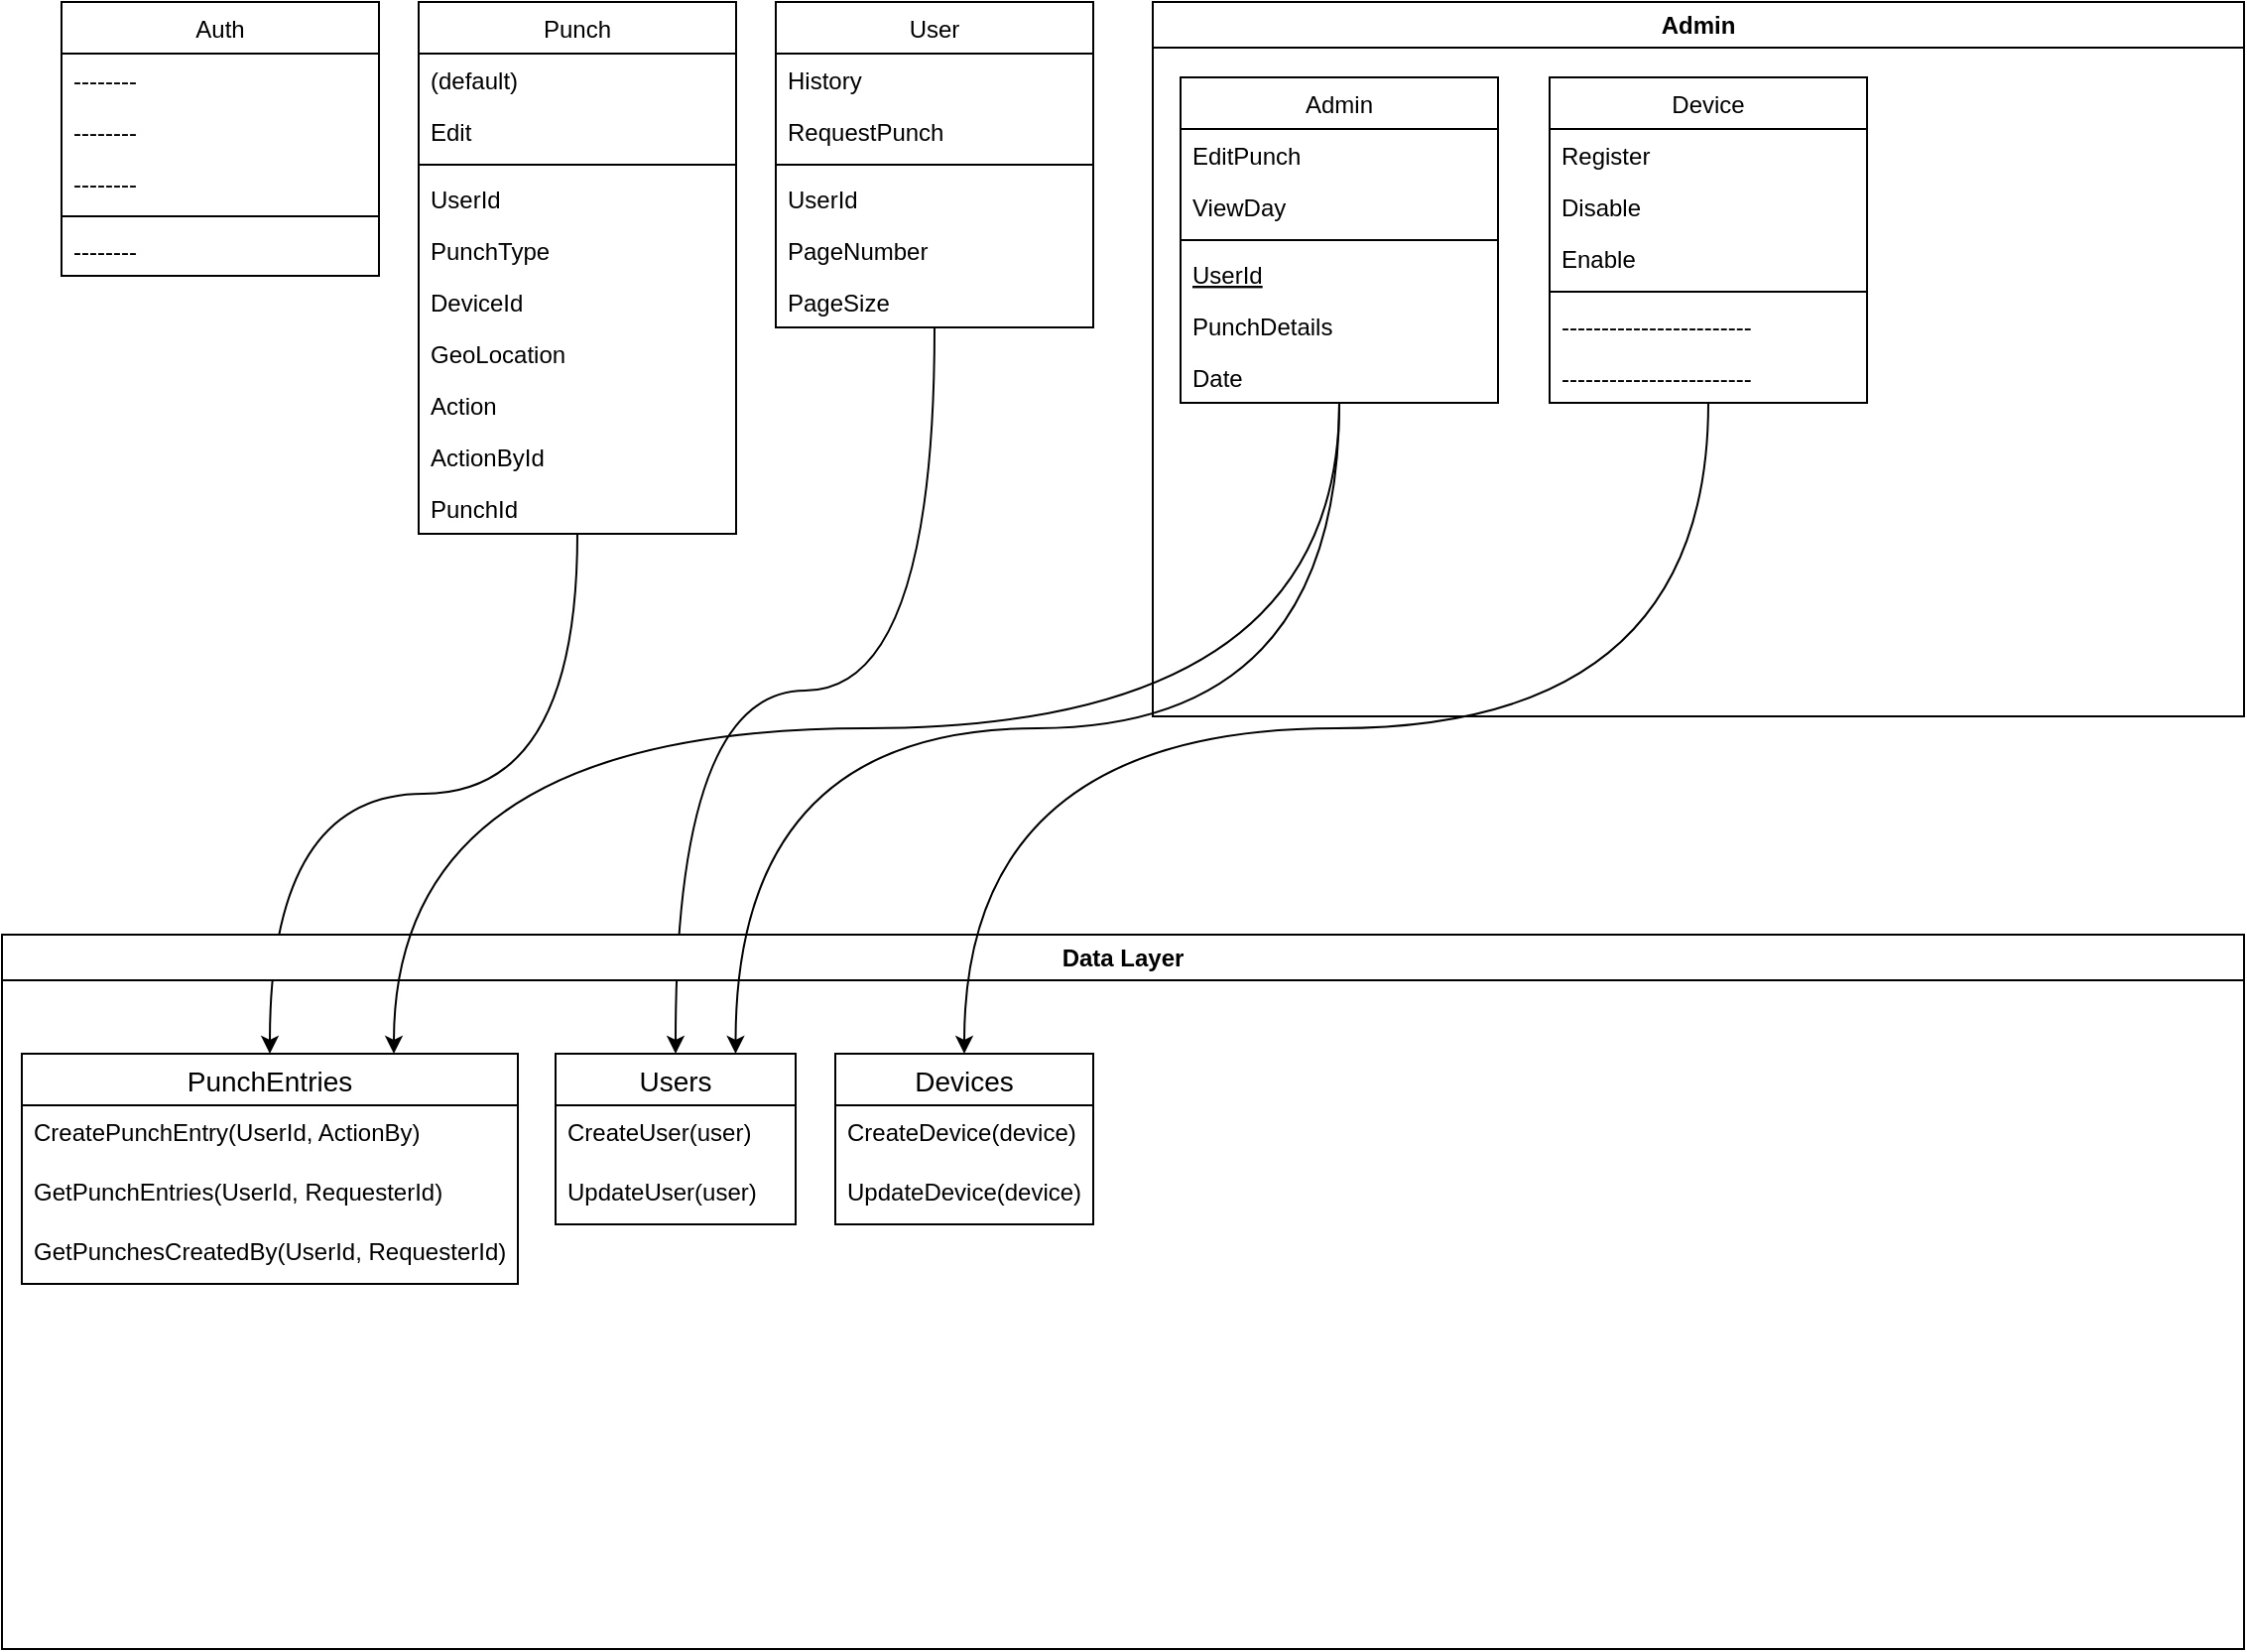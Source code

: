 <mxfile version="22.1.11" type="github">
  <diagram id="C5RBs43oDa-KdzZeNtuy" name="Page-1">
    <mxGraphModel dx="1386" dy="785" grid="1" gridSize="10" guides="1" tooltips="1" connect="1" arrows="1" fold="1" page="1" pageScale="1" pageWidth="827" pageHeight="1169" math="0" shadow="0">
      <root>
        <mxCell id="WIyWlLk6GJQsqaUBKTNV-0" />
        <mxCell id="WIyWlLk6GJQsqaUBKTNV-1" parent="WIyWlLk6GJQsqaUBKTNV-0" />
        <mxCell id="zkfFHV4jXpPFQw0GAbJ--0" value="Auth" style="swimlane;fontStyle=0;align=center;verticalAlign=top;childLayout=stackLayout;horizontal=1;startSize=26;horizontalStack=0;resizeParent=1;resizeLast=0;collapsible=1;marginBottom=0;rounded=0;shadow=0;strokeWidth=1;" parent="WIyWlLk6GJQsqaUBKTNV-1" vertex="1">
          <mxGeometry x="40" y="110" width="160" height="138" as="geometry">
            <mxRectangle x="230" y="140" width="160" height="26" as="alternateBounds" />
          </mxGeometry>
        </mxCell>
        <mxCell id="zkfFHV4jXpPFQw0GAbJ--1" value="--------" style="text;align=left;verticalAlign=top;spacingLeft=4;spacingRight=4;overflow=hidden;rotatable=0;points=[[0,0.5],[1,0.5]];portConstraint=eastwest;" parent="zkfFHV4jXpPFQw0GAbJ--0" vertex="1">
          <mxGeometry y="26" width="160" height="26" as="geometry" />
        </mxCell>
        <mxCell id="zkfFHV4jXpPFQw0GAbJ--2" value="--------" style="text;align=left;verticalAlign=top;spacingLeft=4;spacingRight=4;overflow=hidden;rotatable=0;points=[[0,0.5],[1,0.5]];portConstraint=eastwest;rounded=0;shadow=0;html=0;" parent="zkfFHV4jXpPFQw0GAbJ--0" vertex="1">
          <mxGeometry y="52" width="160" height="26" as="geometry" />
        </mxCell>
        <mxCell id="zkfFHV4jXpPFQw0GAbJ--3" value="--------" style="text;align=left;verticalAlign=top;spacingLeft=4;spacingRight=4;overflow=hidden;rotatable=0;points=[[0,0.5],[1,0.5]];portConstraint=eastwest;rounded=0;shadow=0;html=0;" parent="zkfFHV4jXpPFQw0GAbJ--0" vertex="1">
          <mxGeometry y="78" width="160" height="26" as="geometry" />
        </mxCell>
        <mxCell id="zkfFHV4jXpPFQw0GAbJ--4" value="" style="line;html=1;strokeWidth=1;align=left;verticalAlign=middle;spacingTop=-1;spacingLeft=3;spacingRight=3;rotatable=0;labelPosition=right;points=[];portConstraint=eastwest;" parent="zkfFHV4jXpPFQw0GAbJ--0" vertex="1">
          <mxGeometry y="104" width="160" height="8" as="geometry" />
        </mxCell>
        <mxCell id="zkfFHV4jXpPFQw0GAbJ--5" value="--------" style="text;align=left;verticalAlign=top;spacingLeft=4;spacingRight=4;overflow=hidden;rotatable=0;points=[[0,0.5],[1,0.5]];portConstraint=eastwest;" parent="zkfFHV4jXpPFQw0GAbJ--0" vertex="1">
          <mxGeometry y="112" width="160" height="26" as="geometry" />
        </mxCell>
        <mxCell id="sTooa6YYj9UXJU2rPY_w-57" style="edgeStyle=orthogonalEdgeStyle;orthogonalLoop=1;jettySize=auto;html=1;exitX=0.5;exitY=1;exitDx=0;exitDy=0;entryX=0.5;entryY=0;entryDx=0;entryDy=0;curved=1;" edge="1" parent="WIyWlLk6GJQsqaUBKTNV-1" source="zkfFHV4jXpPFQw0GAbJ--17" target="sTooa6YYj9UXJU2rPY_w-53">
          <mxGeometry relative="1" as="geometry" />
        </mxCell>
        <mxCell id="zkfFHV4jXpPFQw0GAbJ--17" value="Punch" style="swimlane;fontStyle=0;align=center;verticalAlign=top;childLayout=stackLayout;horizontal=1;startSize=26;horizontalStack=0;resizeParent=1;resizeLast=0;collapsible=1;marginBottom=0;rounded=0;shadow=0;strokeWidth=1;" parent="WIyWlLk6GJQsqaUBKTNV-1" vertex="1">
          <mxGeometry x="220" y="110" width="160" height="268" as="geometry">
            <mxRectangle x="550" y="140" width="160" height="26" as="alternateBounds" />
          </mxGeometry>
        </mxCell>
        <mxCell id="zkfFHV4jXpPFQw0GAbJ--18" value="(default)" style="text;align=left;verticalAlign=top;spacingLeft=4;spacingRight=4;overflow=hidden;rotatable=0;points=[[0,0.5],[1,0.5]];portConstraint=eastwest;" parent="zkfFHV4jXpPFQw0GAbJ--17" vertex="1">
          <mxGeometry y="26" width="160" height="26" as="geometry" />
        </mxCell>
        <mxCell id="zkfFHV4jXpPFQw0GAbJ--19" value="Edit" style="text;align=left;verticalAlign=top;spacingLeft=4;spacingRight=4;overflow=hidden;rotatable=0;points=[[0,0.5],[1,0.5]];portConstraint=eastwest;rounded=0;shadow=0;html=0;" parent="zkfFHV4jXpPFQw0GAbJ--17" vertex="1">
          <mxGeometry y="52" width="160" height="26" as="geometry" />
        </mxCell>
        <mxCell id="zkfFHV4jXpPFQw0GAbJ--23" value="" style="line;html=1;strokeWidth=1;align=left;verticalAlign=middle;spacingTop=-1;spacingLeft=3;spacingRight=3;rotatable=0;labelPosition=right;points=[];portConstraint=eastwest;" parent="zkfFHV4jXpPFQw0GAbJ--17" vertex="1">
          <mxGeometry y="78" width="160" height="8" as="geometry" />
        </mxCell>
        <mxCell id="zkfFHV4jXpPFQw0GAbJ--24" value="UserId" style="text;align=left;verticalAlign=top;spacingLeft=4;spacingRight=4;overflow=hidden;rotatable=0;points=[[0,0.5],[1,0.5]];portConstraint=eastwest;" parent="zkfFHV4jXpPFQw0GAbJ--17" vertex="1">
          <mxGeometry y="86" width="160" height="26" as="geometry" />
        </mxCell>
        <mxCell id="zkfFHV4jXpPFQw0GAbJ--25" value="PunchType" style="text;align=left;verticalAlign=top;spacingLeft=4;spacingRight=4;overflow=hidden;rotatable=0;points=[[0,0.5],[1,0.5]];portConstraint=eastwest;" parent="zkfFHV4jXpPFQw0GAbJ--17" vertex="1">
          <mxGeometry y="112" width="160" height="26" as="geometry" />
        </mxCell>
        <mxCell id="sTooa6YYj9UXJU2rPY_w-22" value="DeviceId" style="text;align=left;verticalAlign=top;spacingLeft=4;spacingRight=4;overflow=hidden;rotatable=0;points=[[0,0.5],[1,0.5]];portConstraint=eastwest;" vertex="1" parent="zkfFHV4jXpPFQw0GAbJ--17">
          <mxGeometry y="138" width="160" height="26" as="geometry" />
        </mxCell>
        <mxCell id="sTooa6YYj9UXJU2rPY_w-23" value="GeoLocation" style="text;align=left;verticalAlign=top;spacingLeft=4;spacingRight=4;overflow=hidden;rotatable=0;points=[[0,0.5],[1,0.5]];portConstraint=eastwest;" vertex="1" parent="zkfFHV4jXpPFQw0GAbJ--17">
          <mxGeometry y="164" width="160" height="26" as="geometry" />
        </mxCell>
        <mxCell id="sTooa6YYj9UXJU2rPY_w-24" value="Action" style="text;align=left;verticalAlign=top;spacingLeft=4;spacingRight=4;overflow=hidden;rotatable=0;points=[[0,0.5],[1,0.5]];portConstraint=eastwest;" vertex="1" parent="zkfFHV4jXpPFQw0GAbJ--17">
          <mxGeometry y="190" width="160" height="26" as="geometry" />
        </mxCell>
        <mxCell id="sTooa6YYj9UXJU2rPY_w-25" value="ActionById" style="text;align=left;verticalAlign=top;spacingLeft=4;spacingRight=4;overflow=hidden;rotatable=0;points=[[0,0.5],[1,0.5]];portConstraint=eastwest;" vertex="1" parent="zkfFHV4jXpPFQw0GAbJ--17">
          <mxGeometry y="216" width="160" height="26" as="geometry" />
        </mxCell>
        <mxCell id="sTooa6YYj9UXJU2rPY_w-26" value="PunchId" style="text;align=left;verticalAlign=top;spacingLeft=4;spacingRight=4;overflow=hidden;rotatable=0;points=[[0,0.5],[1,0.5]];portConstraint=eastwest;" vertex="1" parent="zkfFHV4jXpPFQw0GAbJ--17">
          <mxGeometry y="242" width="160" height="26" as="geometry" />
        </mxCell>
        <mxCell id="sTooa6YYj9UXJU2rPY_w-63" style="edgeStyle=orthogonalEdgeStyle;orthogonalLoop=1;jettySize=auto;html=1;exitX=0.5;exitY=1;exitDx=0;exitDy=0;entryX=0.5;entryY=0;entryDx=0;entryDy=0;curved=1;" edge="1" parent="WIyWlLk6GJQsqaUBKTNV-1" source="sTooa6YYj9UXJU2rPY_w-2" target="sTooa6YYj9UXJU2rPY_w-58">
          <mxGeometry relative="1" as="geometry" />
        </mxCell>
        <mxCell id="sTooa6YYj9UXJU2rPY_w-2" value="User" style="swimlane;fontStyle=0;align=center;verticalAlign=top;childLayout=stackLayout;horizontal=1;startSize=26;horizontalStack=0;resizeParent=1;resizeLast=0;collapsible=1;marginBottom=0;rounded=0;shadow=0;strokeWidth=1;" vertex="1" parent="WIyWlLk6GJQsqaUBKTNV-1">
          <mxGeometry x="400" y="110" width="160" height="164" as="geometry">
            <mxRectangle x="130" y="380" width="160" height="26" as="alternateBounds" />
          </mxGeometry>
        </mxCell>
        <mxCell id="sTooa6YYj9UXJU2rPY_w-3" value="History" style="text;align=left;verticalAlign=top;spacingLeft=4;spacingRight=4;overflow=hidden;rotatable=0;points=[[0,0.5],[1,0.5]];portConstraint=eastwest;" vertex="1" parent="sTooa6YYj9UXJU2rPY_w-2">
          <mxGeometry y="26" width="160" height="26" as="geometry" />
        </mxCell>
        <mxCell id="sTooa6YYj9UXJU2rPY_w-4" value="RequestPunch" style="text;align=left;verticalAlign=top;spacingLeft=4;spacingRight=4;overflow=hidden;rotatable=0;points=[[0,0.5],[1,0.5]];portConstraint=eastwest;rounded=0;shadow=0;html=0;" vertex="1" parent="sTooa6YYj9UXJU2rPY_w-2">
          <mxGeometry y="52" width="160" height="26" as="geometry" />
        </mxCell>
        <mxCell id="sTooa6YYj9UXJU2rPY_w-5" value="" style="line;html=1;strokeWidth=1;align=left;verticalAlign=middle;spacingTop=-1;spacingLeft=3;spacingRight=3;rotatable=0;labelPosition=right;points=[];portConstraint=eastwest;" vertex="1" parent="sTooa6YYj9UXJU2rPY_w-2">
          <mxGeometry y="78" width="160" height="8" as="geometry" />
        </mxCell>
        <mxCell id="sTooa6YYj9UXJU2rPY_w-6" value="UserId" style="text;align=left;verticalAlign=top;spacingLeft=4;spacingRight=4;overflow=hidden;rotatable=0;points=[[0,0.5],[1,0.5]];portConstraint=eastwest;fontStyle=0" vertex="1" parent="sTooa6YYj9UXJU2rPY_w-2">
          <mxGeometry y="86" width="160" height="26" as="geometry" />
        </mxCell>
        <mxCell id="sTooa6YYj9UXJU2rPY_w-7" value="PageNumber" style="text;align=left;verticalAlign=top;spacingLeft=4;spacingRight=4;overflow=hidden;rotatable=0;points=[[0,0.5],[1,0.5]];portConstraint=eastwest;" vertex="1" parent="sTooa6YYj9UXJU2rPY_w-2">
          <mxGeometry y="112" width="160" height="26" as="geometry" />
        </mxCell>
        <mxCell id="sTooa6YYj9UXJU2rPY_w-8" value="PageSize" style="text;align=left;verticalAlign=top;spacingLeft=4;spacingRight=4;overflow=hidden;rotatable=0;points=[[0,0.5],[1,0.5]];portConstraint=eastwest;" vertex="1" parent="sTooa6YYj9UXJU2rPY_w-2">
          <mxGeometry y="138" width="160" height="26" as="geometry" />
        </mxCell>
        <mxCell id="sTooa6YYj9UXJU2rPY_w-28" value="Admin" style="swimlane;whiteSpace=wrap;html=1;" vertex="1" parent="WIyWlLk6GJQsqaUBKTNV-1">
          <mxGeometry x="590" y="110" width="550" height="360" as="geometry" />
        </mxCell>
        <mxCell id="sTooa6YYj9UXJU2rPY_w-9" value="Admin" style="swimlane;fontStyle=0;align=center;verticalAlign=top;childLayout=stackLayout;horizontal=1;startSize=26;horizontalStack=0;resizeParent=1;resizeLast=0;collapsible=1;marginBottom=0;rounded=0;shadow=0;strokeWidth=1;" vertex="1" parent="sTooa6YYj9UXJU2rPY_w-28">
          <mxGeometry x="14" y="38" width="160" height="164" as="geometry">
            <mxRectangle x="130" y="380" width="160" height="26" as="alternateBounds" />
          </mxGeometry>
        </mxCell>
        <mxCell id="sTooa6YYj9UXJU2rPY_w-10" value="EditPunch" style="text;align=left;verticalAlign=top;spacingLeft=4;spacingRight=4;overflow=hidden;rotatable=0;points=[[0,0.5],[1,0.5]];portConstraint=eastwest;" vertex="1" parent="sTooa6YYj9UXJU2rPY_w-9">
          <mxGeometry y="26" width="160" height="26" as="geometry" />
        </mxCell>
        <mxCell id="sTooa6YYj9UXJU2rPY_w-11" value="ViewDay" style="text;align=left;verticalAlign=top;spacingLeft=4;spacingRight=4;overflow=hidden;rotatable=0;points=[[0,0.5],[1,0.5]];portConstraint=eastwest;rounded=0;shadow=0;html=0;" vertex="1" parent="sTooa6YYj9UXJU2rPY_w-9">
          <mxGeometry y="52" width="160" height="26" as="geometry" />
        </mxCell>
        <mxCell id="sTooa6YYj9UXJU2rPY_w-12" value="" style="line;html=1;strokeWidth=1;align=left;verticalAlign=middle;spacingTop=-1;spacingLeft=3;spacingRight=3;rotatable=0;labelPosition=right;points=[];portConstraint=eastwest;" vertex="1" parent="sTooa6YYj9UXJU2rPY_w-9">
          <mxGeometry y="78" width="160" height="8" as="geometry" />
        </mxCell>
        <mxCell id="sTooa6YYj9UXJU2rPY_w-13" value="UserId" style="text;align=left;verticalAlign=top;spacingLeft=4;spacingRight=4;overflow=hidden;rotatable=0;points=[[0,0.5],[1,0.5]];portConstraint=eastwest;fontStyle=4" vertex="1" parent="sTooa6YYj9UXJU2rPY_w-9">
          <mxGeometry y="86" width="160" height="26" as="geometry" />
        </mxCell>
        <mxCell id="sTooa6YYj9UXJU2rPY_w-14" value="PunchDetails" style="text;align=left;verticalAlign=top;spacingLeft=4;spacingRight=4;overflow=hidden;rotatable=0;points=[[0,0.5],[1,0.5]];portConstraint=eastwest;" vertex="1" parent="sTooa6YYj9UXJU2rPY_w-9">
          <mxGeometry y="112" width="160" height="26" as="geometry" />
        </mxCell>
        <mxCell id="sTooa6YYj9UXJU2rPY_w-27" value="Date" style="text;align=left;verticalAlign=top;spacingLeft=4;spacingRight=4;overflow=hidden;rotatable=0;points=[[0,0.5],[1,0.5]];portConstraint=eastwest;" vertex="1" parent="sTooa6YYj9UXJU2rPY_w-9">
          <mxGeometry y="138" width="160" height="26" as="geometry" />
        </mxCell>
        <mxCell id="sTooa6YYj9UXJU2rPY_w-15" value="Device" style="swimlane;fontStyle=0;align=center;verticalAlign=top;childLayout=stackLayout;horizontal=1;startSize=26;horizontalStack=0;resizeParent=1;resizeLast=0;collapsible=1;marginBottom=0;rounded=0;shadow=0;strokeWidth=1;" vertex="1" parent="sTooa6YYj9UXJU2rPY_w-28">
          <mxGeometry x="200" y="38" width="160" height="164" as="geometry">
            <mxRectangle x="130" y="380" width="160" height="26" as="alternateBounds" />
          </mxGeometry>
        </mxCell>
        <mxCell id="sTooa6YYj9UXJU2rPY_w-16" value="Register" style="text;align=left;verticalAlign=top;spacingLeft=4;spacingRight=4;overflow=hidden;rotatable=0;points=[[0,0.5],[1,0.5]];portConstraint=eastwest;" vertex="1" parent="sTooa6YYj9UXJU2rPY_w-15">
          <mxGeometry y="26" width="160" height="26" as="geometry" />
        </mxCell>
        <mxCell id="sTooa6YYj9UXJU2rPY_w-17" value="Disable" style="text;align=left;verticalAlign=top;spacingLeft=4;spacingRight=4;overflow=hidden;rotatable=0;points=[[0,0.5],[1,0.5]];portConstraint=eastwest;rounded=0;shadow=0;html=0;" vertex="1" parent="sTooa6YYj9UXJU2rPY_w-15">
          <mxGeometry y="52" width="160" height="26" as="geometry" />
        </mxCell>
        <mxCell id="sTooa6YYj9UXJU2rPY_w-21" value="Enable" style="text;align=left;verticalAlign=top;spacingLeft=4;spacingRight=4;overflow=hidden;rotatable=0;points=[[0,0.5],[1,0.5]];portConstraint=eastwest;rounded=0;shadow=0;html=0;" vertex="1" parent="sTooa6YYj9UXJU2rPY_w-15">
          <mxGeometry y="78" width="160" height="26" as="geometry" />
        </mxCell>
        <mxCell id="sTooa6YYj9UXJU2rPY_w-18" value="" style="line;html=1;strokeWidth=1;align=left;verticalAlign=middle;spacingTop=-1;spacingLeft=3;spacingRight=3;rotatable=0;labelPosition=right;points=[];portConstraint=eastwest;" vertex="1" parent="sTooa6YYj9UXJU2rPY_w-15">
          <mxGeometry y="104" width="160" height="8" as="geometry" />
        </mxCell>
        <mxCell id="sTooa6YYj9UXJU2rPY_w-19" value="------------------------" style="text;align=left;verticalAlign=top;spacingLeft=4;spacingRight=4;overflow=hidden;rotatable=0;points=[[0,0.5],[1,0.5]];portConstraint=eastwest;fontStyle=0" vertex="1" parent="sTooa6YYj9UXJU2rPY_w-15">
          <mxGeometry y="112" width="160" height="26" as="geometry" />
        </mxCell>
        <mxCell id="sTooa6YYj9UXJU2rPY_w-20" value="------------------------" style="text;align=left;verticalAlign=top;spacingLeft=4;spacingRight=4;overflow=hidden;rotatable=0;points=[[0,0.5],[1,0.5]];portConstraint=eastwest;" vertex="1" parent="sTooa6YYj9UXJU2rPY_w-15">
          <mxGeometry y="138" width="160" height="26" as="geometry" />
        </mxCell>
        <mxCell id="sTooa6YYj9UXJU2rPY_w-38" value="Data Layer" style="swimlane;whiteSpace=wrap;html=1;" vertex="1" parent="WIyWlLk6GJQsqaUBKTNV-1">
          <mxGeometry x="10" y="580" width="1130" height="360" as="geometry" />
        </mxCell>
        <mxCell id="sTooa6YYj9UXJU2rPY_w-53" value="PunchEntries" style="swimlane;fontStyle=0;childLayout=stackLayout;horizontal=1;startSize=26;horizontalStack=0;resizeParent=1;resizeParentMax=0;resizeLast=0;collapsible=1;marginBottom=0;align=center;fontSize=14;" vertex="1" parent="sTooa6YYj9UXJU2rPY_w-38">
          <mxGeometry x="10" y="60" width="250" height="116" as="geometry" />
        </mxCell>
        <mxCell id="sTooa6YYj9UXJU2rPY_w-54" value="CreatePunchEntry(UserId, ActionBy)" style="text;strokeColor=none;fillColor=none;spacingLeft=4;spacingRight=4;overflow=hidden;rotatable=0;points=[[0,0.5],[1,0.5]];portConstraint=eastwest;fontSize=12;whiteSpace=wrap;html=1;" vertex="1" parent="sTooa6YYj9UXJU2rPY_w-53">
          <mxGeometry y="26" width="250" height="30" as="geometry" />
        </mxCell>
        <mxCell id="sTooa6YYj9UXJU2rPY_w-55" value="GetPunchEntries(UserId, RequesterId)" style="text;strokeColor=none;fillColor=none;spacingLeft=4;spacingRight=4;overflow=hidden;rotatable=0;points=[[0,0.5],[1,0.5]];portConstraint=eastwest;fontSize=12;whiteSpace=wrap;html=1;" vertex="1" parent="sTooa6YYj9UXJU2rPY_w-53">
          <mxGeometry y="56" width="250" height="30" as="geometry" />
        </mxCell>
        <mxCell id="sTooa6YYj9UXJU2rPY_w-56" value="GetPunchesCreatedBy(UserId, RequesterId)" style="text;strokeColor=none;fillColor=none;spacingLeft=4;spacingRight=4;overflow=hidden;rotatable=0;points=[[0,0.5],[1,0.5]];portConstraint=eastwest;fontSize=12;whiteSpace=wrap;html=1;" vertex="1" parent="sTooa6YYj9UXJU2rPY_w-53">
          <mxGeometry y="86" width="250" height="30" as="geometry" />
        </mxCell>
        <mxCell id="sTooa6YYj9UXJU2rPY_w-58" value="Users" style="swimlane;fontStyle=0;childLayout=stackLayout;horizontal=1;startSize=26;horizontalStack=0;resizeParent=1;resizeParentMax=0;resizeLast=0;collapsible=1;marginBottom=0;align=center;fontSize=14;" vertex="1" parent="sTooa6YYj9UXJU2rPY_w-38">
          <mxGeometry x="279" y="60" width="121" height="86" as="geometry" />
        </mxCell>
        <mxCell id="sTooa6YYj9UXJU2rPY_w-59" value="CreateUser(user)" style="text;strokeColor=none;fillColor=none;spacingLeft=4;spacingRight=4;overflow=hidden;rotatable=0;points=[[0,0.5],[1,0.5]];portConstraint=eastwest;fontSize=12;whiteSpace=wrap;html=1;" vertex="1" parent="sTooa6YYj9UXJU2rPY_w-58">
          <mxGeometry y="26" width="121" height="30" as="geometry" />
        </mxCell>
        <mxCell id="sTooa6YYj9UXJU2rPY_w-60" value="UpdateUser(user)" style="text;strokeColor=none;fillColor=none;spacingLeft=4;spacingRight=4;overflow=hidden;rotatable=0;points=[[0,0.5],[1,0.5]];portConstraint=eastwest;fontSize=12;whiteSpace=wrap;html=1;" vertex="1" parent="sTooa6YYj9UXJU2rPY_w-58">
          <mxGeometry y="56" width="121" height="30" as="geometry" />
        </mxCell>
        <mxCell id="sTooa6YYj9UXJU2rPY_w-65" value="Devices" style="swimlane;fontStyle=0;childLayout=stackLayout;horizontal=1;startSize=26;horizontalStack=0;resizeParent=1;resizeParentMax=0;resizeLast=0;collapsible=1;marginBottom=0;align=center;fontSize=14;" vertex="1" parent="sTooa6YYj9UXJU2rPY_w-38">
          <mxGeometry x="420" y="60" width="130" height="86" as="geometry" />
        </mxCell>
        <mxCell id="sTooa6YYj9UXJU2rPY_w-66" value="CreateDevice(device)" style="text;strokeColor=none;fillColor=none;spacingLeft=4;spacingRight=4;overflow=hidden;rotatable=0;points=[[0,0.5],[1,0.5]];portConstraint=eastwest;fontSize=12;whiteSpace=wrap;html=1;" vertex="1" parent="sTooa6YYj9UXJU2rPY_w-65">
          <mxGeometry y="26" width="130" height="30" as="geometry" />
        </mxCell>
        <mxCell id="sTooa6YYj9UXJU2rPY_w-67" value="UpdateDevice(device)" style="text;strokeColor=none;fillColor=none;spacingLeft=4;spacingRight=4;overflow=hidden;rotatable=0;points=[[0,0.5],[1,0.5]];portConstraint=eastwest;fontSize=12;whiteSpace=wrap;html=1;" vertex="1" parent="sTooa6YYj9UXJU2rPY_w-65">
          <mxGeometry y="56" width="130" height="30" as="geometry" />
        </mxCell>
        <mxCell id="sTooa6YYj9UXJU2rPY_w-62" style="edgeStyle=orthogonalEdgeStyle;orthogonalLoop=1;jettySize=auto;html=1;exitX=0.5;exitY=1;exitDx=0;exitDy=0;entryX=0.75;entryY=0;entryDx=0;entryDy=0;curved=1;" edge="1" parent="WIyWlLk6GJQsqaUBKTNV-1" source="sTooa6YYj9UXJU2rPY_w-9" target="sTooa6YYj9UXJU2rPY_w-53">
          <mxGeometry relative="1" as="geometry" />
        </mxCell>
        <mxCell id="sTooa6YYj9UXJU2rPY_w-64" style="edgeStyle=orthogonalEdgeStyle;orthogonalLoop=1;jettySize=auto;html=1;exitX=0.5;exitY=1;exitDx=0;exitDy=0;entryX=0.75;entryY=0;entryDx=0;entryDy=0;curved=1;" edge="1" parent="WIyWlLk6GJQsqaUBKTNV-1" source="sTooa6YYj9UXJU2rPY_w-9" target="sTooa6YYj9UXJU2rPY_w-58">
          <mxGeometry relative="1" as="geometry" />
        </mxCell>
        <mxCell id="sTooa6YYj9UXJU2rPY_w-68" style="edgeStyle=orthogonalEdgeStyle;orthogonalLoop=1;jettySize=auto;html=1;exitX=0.5;exitY=1;exitDx=0;exitDy=0;entryX=0.5;entryY=0;entryDx=0;entryDy=0;jumpStyle=none;curved=1;" edge="1" parent="WIyWlLk6GJQsqaUBKTNV-1" source="sTooa6YYj9UXJU2rPY_w-15" target="sTooa6YYj9UXJU2rPY_w-65">
          <mxGeometry relative="1" as="geometry" />
        </mxCell>
      </root>
    </mxGraphModel>
  </diagram>
</mxfile>
